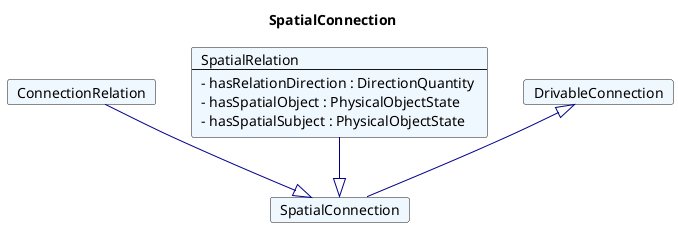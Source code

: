 @startuml
Title SpatialConnection 

Card SpatialConnection #F0F8FF [
SpatialConnection
]
Card ConnectionRelation #F0F8FF [
ConnectionRelation
]
ConnectionRelation --|> SpatialConnection  #00008B 
Card SpatialRelation #F0F8FF [
SpatialRelation
----
- hasRelationDirection : DirectionQuantity 
- hasSpatialObject : PhysicalObjectState 
- hasSpatialSubject : PhysicalObjectState 
]
SpatialRelation --|> SpatialConnection  #00008B 
Card DrivableConnection #F0F8FF [
DrivableConnection
]
DrivableConnection <|-- SpatialConnection  #00008B 
@enduml